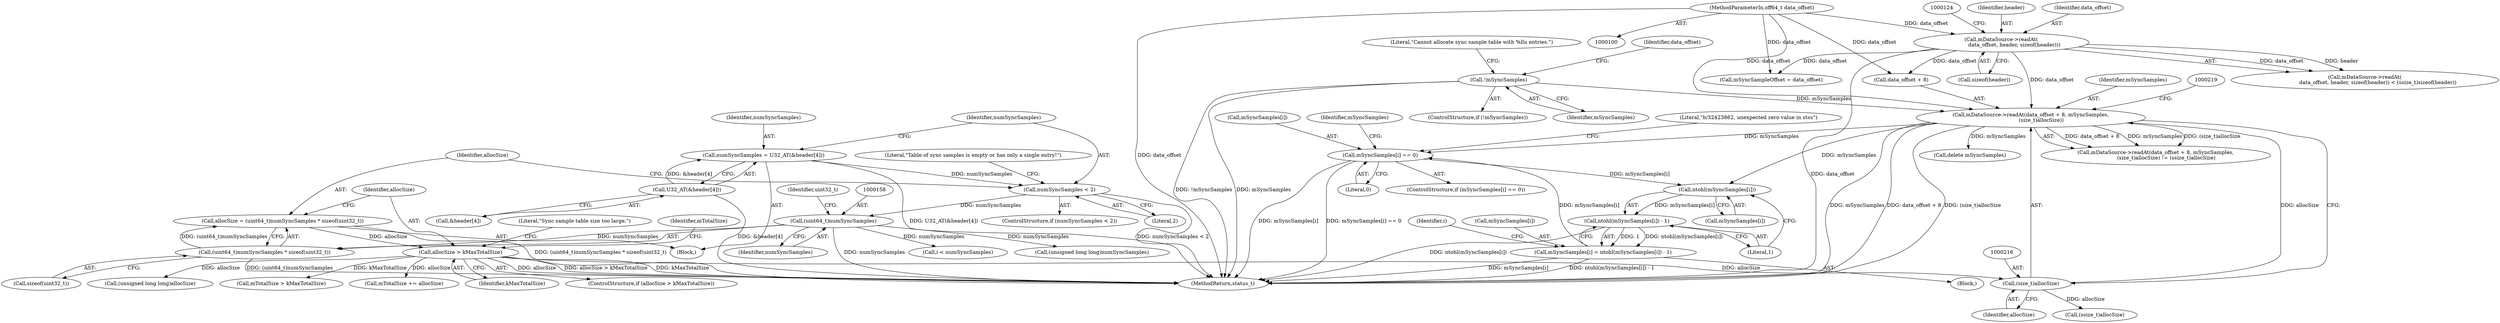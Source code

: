 digraph "0_Android_7fa3f552a6f34ed05c15e64ea30b8eed53f77a41@array" {
"1000241" [label="(Call,mSyncSamples[i] == 0)"];
"1000250" [label="(Call,mSyncSamples[i] = ntohl(mSyncSamples[i]) - 1)"];
"1000254" [label="(Call,ntohl(mSyncSamples[i]) - 1)"];
"1000255" [label="(Call,ntohl(mSyncSamples[i]))"];
"1000210" [label="(Call,mDataSource->readAt(data_offset + 8, mSyncSamples,\n             (size_t)allocSize))"];
"1000118" [label="(Call,mDataSource->readAt(\n                data_offset, header, sizeof(header)))"];
"1000101" [label="(MethodParameterIn,off64_t data_offset)"];
"1000198" [label="(Call,!mSyncSamples)"];
"1000215" [label="(Call,(size_t)allocSize)"];
"1000163" [label="(Call,allocSize > kMaxTotalSize)"];
"1000154" [label="(Call,allocSize = (uint64_t)numSyncSamples * sizeof(uint32_t))"];
"1000156" [label="(Call,(uint64_t)numSyncSamples * sizeof(uint32_t))"];
"1000157" [label="(Call,(uint64_t)numSyncSamples)"];
"1000147" [label="(Call,numSyncSamples < 2)"];
"1000139" [label="(Call,numSyncSamples = U32_AT(&header[4]))"];
"1000141" [label="(Call,U32_AT(&header[4]))"];
"1000241" [label="(Call,mSyncSamples[i] == 0)"];
"1000197" [label="(ControlStructure,if (!mSyncSamples))"];
"1000139" [label="(Call,numSyncSamples = U32_AT(&header[4]))"];
"1000242" [label="(Call,mSyncSamples[i])"];
"1000175" [label="(Call,mTotalSize > kMaxTotalSize)"];
"1000250" [label="(Call,mSyncSamples[i] = ntohl(mSyncSamples[i]) - 1)"];
"1000198" [label="(Call,!mSyncSamples)"];
"1000252" [label="(Identifier,mSyncSamples)"];
"1000256" [label="(Call,mSyncSamples[i])"];
"1000212" [label="(Identifier,data_offset)"];
"1000215" [label="(Call,(size_t)allocSize)"];
"1000222" [label="(Call,delete mSyncSamples)"];
"1000155" [label="(Identifier,allocSize)"];
"1000157" [label="(Call,(uint64_t)numSyncSamples)"];
"1000248" [label="(Literal,\"b/32423862, unexpected zero value in stss\")"];
"1000117" [label="(Call,mDataSource->readAt(\n                data_offset, header, sizeof(header)) < (ssize_t)sizeof(header))"];
"1000171" [label="(Call,mTotalSize += allocSize)"];
"1000141" [label="(Call,U32_AT(&header[4]))"];
"1000210" [label="(Call,mDataSource->readAt(data_offset + 8, mSyncSamples,\n             (size_t)allocSize))"];
"1000165" [label="(Identifier,kMaxTotalSize)"];
"1000140" [label="(Identifier,numSyncSamples)"];
"1000251" [label="(Call,mSyncSamples[i])"];
"1000120" [label="(Identifier,header)"];
"1000156" [label="(Call,(uint64_t)numSyncSamples * sizeof(uint32_t))"];
"1000164" [label="(Identifier,allocSize)"];
"1000101" [label="(MethodParameterIn,off64_t data_offset)"];
"1000118" [label="(Call,mDataSource->readAt(\n                data_offset, header, sizeof(header)))"];
"1000119" [label="(Identifier,data_offset)"];
"1000161" [label="(Identifier,uint32_t)"];
"1000214" [label="(Identifier,mSyncSamples)"];
"1000160" [label="(Call,sizeof(uint32_t))"];
"1000147" [label="(Call,numSyncSamples < 2)"];
"1000203" [label="(Call,(unsigned long long)numSyncSamples)"];
"1000148" [label="(Identifier,numSyncSamples)"];
"1000211" [label="(Call,data_offset + 8)"];
"1000245" [label="(Literal,0)"];
"1000217" [label="(Identifier,allocSize)"];
"1000146" [label="(ControlStructure,if (numSyncSamples < 2))"];
"1000240" [label="(ControlStructure,if (mSyncSamples[i] == 0))"];
"1000159" [label="(Identifier,numSyncSamples)"];
"1000142" [label="(Call,&header[4])"];
"1000162" [label="(ControlStructure,if (allocSize > kMaxTotalSize))"];
"1000255" [label="(Call,ntohl(mSyncSamples[i]))"];
"1000168" [label="(Literal,\"Sync sample table size too large.\")"];
"1000103" [label="(Block,)"];
"1000163" [label="(Call,allocSize > kMaxTotalSize)"];
"1000202" [label="(Literal,\"Cannot allocate sync sample table with %llu entries.\")"];
"1000149" [label="(Literal,2)"];
"1000241" [label="(Call,mSyncSamples[i] == 0)"];
"1000238" [label="(Identifier,i)"];
"1000154" [label="(Call,allocSize = (uint64_t)numSyncSamples * sizeof(uint32_t))"];
"1000268" [label="(MethodReturn,status_t)"];
"1000152" [label="(Literal,\"Table of sync samples is empty or has only a single entry!\")"];
"1000260" [label="(Call,mSyncSampleOffset = data_offset)"];
"1000218" [label="(Call,(ssize_t)allocSize)"];
"1000209" [label="(Call,mDataSource->readAt(data_offset + 8, mSyncSamples,\n             (size_t)allocSize) != (ssize_t)allocSize)"];
"1000234" [label="(Call,i < numSyncSamples)"];
"1000259" [label="(Literal,1)"];
"1000172" [label="(Identifier,mTotalSize)"];
"1000199" [label="(Identifier,mSyncSamples)"];
"1000121" [label="(Call,sizeof(header))"];
"1000239" [label="(Block,)"];
"1000181" [label="(Call,(unsigned long long)allocSize)"];
"1000254" [label="(Call,ntohl(mSyncSamples[i]) - 1)"];
"1000241" -> "1000240"  [label="AST: "];
"1000241" -> "1000245"  [label="CFG: "];
"1000242" -> "1000241"  [label="AST: "];
"1000245" -> "1000241"  [label="AST: "];
"1000248" -> "1000241"  [label="CFG: "];
"1000252" -> "1000241"  [label="CFG: "];
"1000241" -> "1000268"  [label="DDG: mSyncSamples[i]"];
"1000241" -> "1000268"  [label="DDG: mSyncSamples[i] == 0"];
"1000250" -> "1000241"  [label="DDG: mSyncSamples[i]"];
"1000210" -> "1000241"  [label="DDG: mSyncSamples"];
"1000241" -> "1000255"  [label="DDG: mSyncSamples[i]"];
"1000250" -> "1000239"  [label="AST: "];
"1000250" -> "1000254"  [label="CFG: "];
"1000251" -> "1000250"  [label="AST: "];
"1000254" -> "1000250"  [label="AST: "];
"1000238" -> "1000250"  [label="CFG: "];
"1000250" -> "1000268"  [label="DDG: mSyncSamples[i]"];
"1000250" -> "1000268"  [label="DDG: ntohl(mSyncSamples[i]) - 1"];
"1000254" -> "1000250"  [label="DDG: ntohl(mSyncSamples[i])"];
"1000254" -> "1000250"  [label="DDG: 1"];
"1000254" -> "1000259"  [label="CFG: "];
"1000255" -> "1000254"  [label="AST: "];
"1000259" -> "1000254"  [label="AST: "];
"1000254" -> "1000268"  [label="DDG: ntohl(mSyncSamples[i])"];
"1000255" -> "1000254"  [label="DDG: mSyncSamples[i]"];
"1000255" -> "1000256"  [label="CFG: "];
"1000256" -> "1000255"  [label="AST: "];
"1000259" -> "1000255"  [label="CFG: "];
"1000210" -> "1000255"  [label="DDG: mSyncSamples"];
"1000210" -> "1000209"  [label="AST: "];
"1000210" -> "1000215"  [label="CFG: "];
"1000211" -> "1000210"  [label="AST: "];
"1000214" -> "1000210"  [label="AST: "];
"1000215" -> "1000210"  [label="AST: "];
"1000219" -> "1000210"  [label="CFG: "];
"1000210" -> "1000268"  [label="DDG: mSyncSamples"];
"1000210" -> "1000268"  [label="DDG: data_offset + 8"];
"1000210" -> "1000268"  [label="DDG: (size_t)allocSize"];
"1000210" -> "1000209"  [label="DDG: data_offset + 8"];
"1000210" -> "1000209"  [label="DDG: mSyncSamples"];
"1000210" -> "1000209"  [label="DDG: (size_t)allocSize"];
"1000118" -> "1000210"  [label="DDG: data_offset"];
"1000101" -> "1000210"  [label="DDG: data_offset"];
"1000198" -> "1000210"  [label="DDG: mSyncSamples"];
"1000215" -> "1000210"  [label="DDG: allocSize"];
"1000210" -> "1000222"  [label="DDG: mSyncSamples"];
"1000118" -> "1000117"  [label="AST: "];
"1000118" -> "1000121"  [label="CFG: "];
"1000119" -> "1000118"  [label="AST: "];
"1000120" -> "1000118"  [label="AST: "];
"1000121" -> "1000118"  [label="AST: "];
"1000124" -> "1000118"  [label="CFG: "];
"1000118" -> "1000268"  [label="DDG: data_offset"];
"1000118" -> "1000117"  [label="DDG: data_offset"];
"1000118" -> "1000117"  [label="DDG: header"];
"1000101" -> "1000118"  [label="DDG: data_offset"];
"1000118" -> "1000211"  [label="DDG: data_offset"];
"1000118" -> "1000260"  [label="DDG: data_offset"];
"1000101" -> "1000100"  [label="AST: "];
"1000101" -> "1000268"  [label="DDG: data_offset"];
"1000101" -> "1000211"  [label="DDG: data_offset"];
"1000101" -> "1000260"  [label="DDG: data_offset"];
"1000198" -> "1000197"  [label="AST: "];
"1000198" -> "1000199"  [label="CFG: "];
"1000199" -> "1000198"  [label="AST: "];
"1000202" -> "1000198"  [label="CFG: "];
"1000212" -> "1000198"  [label="CFG: "];
"1000198" -> "1000268"  [label="DDG: mSyncSamples"];
"1000198" -> "1000268"  [label="DDG: !mSyncSamples"];
"1000215" -> "1000217"  [label="CFG: "];
"1000216" -> "1000215"  [label="AST: "];
"1000217" -> "1000215"  [label="AST: "];
"1000163" -> "1000215"  [label="DDG: allocSize"];
"1000215" -> "1000218"  [label="DDG: allocSize"];
"1000163" -> "1000162"  [label="AST: "];
"1000163" -> "1000165"  [label="CFG: "];
"1000164" -> "1000163"  [label="AST: "];
"1000165" -> "1000163"  [label="AST: "];
"1000168" -> "1000163"  [label="CFG: "];
"1000172" -> "1000163"  [label="CFG: "];
"1000163" -> "1000268"  [label="DDG: allocSize"];
"1000163" -> "1000268"  [label="DDG: allocSize > kMaxTotalSize"];
"1000163" -> "1000268"  [label="DDG: kMaxTotalSize"];
"1000154" -> "1000163"  [label="DDG: allocSize"];
"1000163" -> "1000171"  [label="DDG: allocSize"];
"1000163" -> "1000175"  [label="DDG: kMaxTotalSize"];
"1000163" -> "1000181"  [label="DDG: allocSize"];
"1000154" -> "1000103"  [label="AST: "];
"1000154" -> "1000156"  [label="CFG: "];
"1000155" -> "1000154"  [label="AST: "];
"1000156" -> "1000154"  [label="AST: "];
"1000164" -> "1000154"  [label="CFG: "];
"1000154" -> "1000268"  [label="DDG: (uint64_t)numSyncSamples * sizeof(uint32_t)"];
"1000156" -> "1000154"  [label="DDG: (uint64_t)numSyncSamples"];
"1000156" -> "1000160"  [label="CFG: "];
"1000157" -> "1000156"  [label="AST: "];
"1000160" -> "1000156"  [label="AST: "];
"1000156" -> "1000268"  [label="DDG: (uint64_t)numSyncSamples"];
"1000157" -> "1000156"  [label="DDG: numSyncSamples"];
"1000157" -> "1000159"  [label="CFG: "];
"1000158" -> "1000157"  [label="AST: "];
"1000159" -> "1000157"  [label="AST: "];
"1000161" -> "1000157"  [label="CFG: "];
"1000157" -> "1000268"  [label="DDG: numSyncSamples"];
"1000147" -> "1000157"  [label="DDG: numSyncSamples"];
"1000157" -> "1000203"  [label="DDG: numSyncSamples"];
"1000157" -> "1000234"  [label="DDG: numSyncSamples"];
"1000147" -> "1000146"  [label="AST: "];
"1000147" -> "1000149"  [label="CFG: "];
"1000148" -> "1000147"  [label="AST: "];
"1000149" -> "1000147"  [label="AST: "];
"1000152" -> "1000147"  [label="CFG: "];
"1000155" -> "1000147"  [label="CFG: "];
"1000147" -> "1000268"  [label="DDG: numSyncSamples < 2"];
"1000139" -> "1000147"  [label="DDG: numSyncSamples"];
"1000139" -> "1000103"  [label="AST: "];
"1000139" -> "1000141"  [label="CFG: "];
"1000140" -> "1000139"  [label="AST: "];
"1000141" -> "1000139"  [label="AST: "];
"1000148" -> "1000139"  [label="CFG: "];
"1000139" -> "1000268"  [label="DDG: U32_AT(&header[4])"];
"1000141" -> "1000139"  [label="DDG: &header[4]"];
"1000141" -> "1000142"  [label="CFG: "];
"1000142" -> "1000141"  [label="AST: "];
"1000141" -> "1000268"  [label="DDG: &header[4]"];
}
